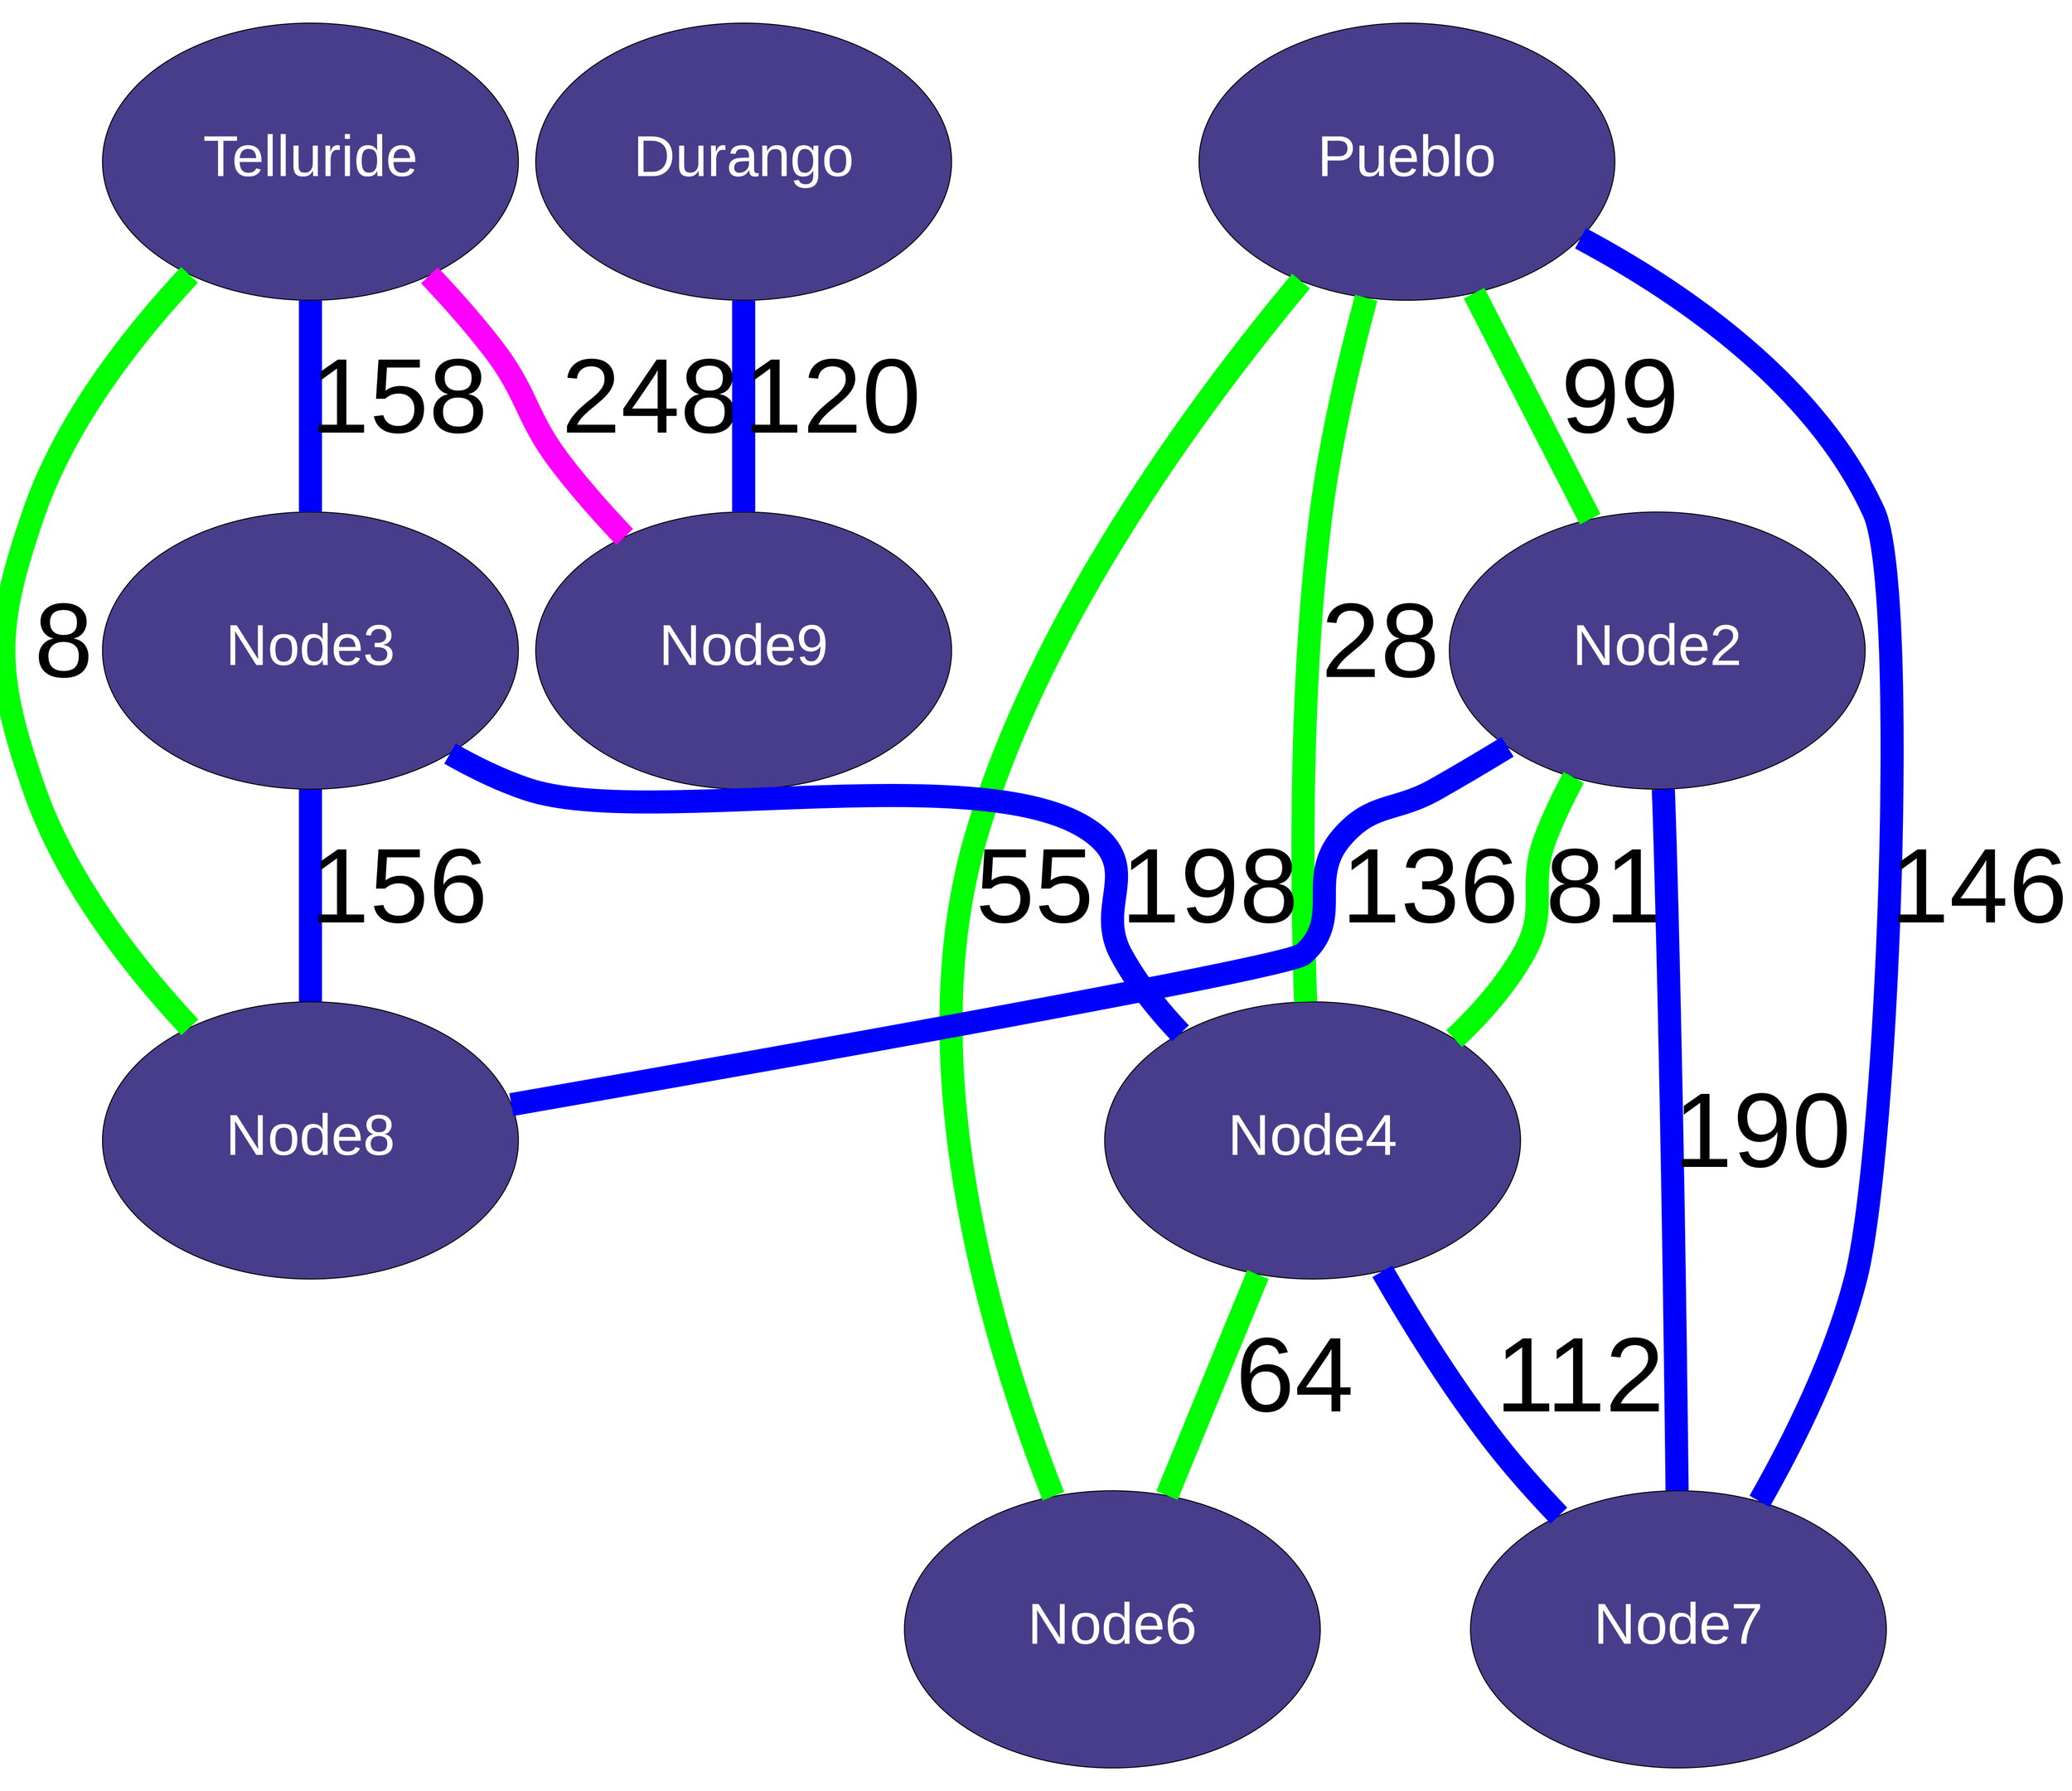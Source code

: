 digraph BST {
    ratio = 1.0;
    node [style=filled]
    node [fillcolor=darkslateblue]
    node [fixedsize=true]
    node [shape=oval]
    node [width=6]
    node [height=4]
    node [fontname=Arial]
    node [fontsize=60]
    node [fontcolor=white]
    edge [dir=none]
    edge [penwidth=24]
    edge [fontname=Arial]
    edge [fontsize=110]
    Node0 [label="Aspen"]
    Node1 [label="Boulder"]
    Node1 [label="Breckenridge"]
    Node0 [label="Craig"]
    Node1 [label="Denver"]
    Node5 [label="Durango"]
    Node1 [label="Fort Collins"]
    Node1 [label="Pueblo"]
    Node0 [label="Snowmass"]
    Node0 [label="Telluride"]
    Node0 -> Node3 [label="158" color="blue"]
    Node0 -> Node8 [label="8" color="green"]
    Node0 -> Node9 [label="248" color="magenta"]
    Node1 -> Node2 [label="99" color="green"]
    Node1 -> Node4 [label="28" color="green"]
    Node1 -> Node6 [label="55" color="green"]
    Node1 -> Node7 [label="146" color="blue"]
    Node2 -> Node4 [label="81" color="green"]
    Node2 -> Node7 [label="190" color="blue"]
    Node2 -> Node8 [label="136" color="blue"]
    Node3 -> Node4 [label="198" color="blue"]
    Node3 -> Node8 [label="156" color="blue"]
    Node4 -> Node6 [label="64" color="green"]
    Node4 -> Node7 [label="112" color="blue"]
    Node5 -> Node9 [label="120" color="blue"]
}

